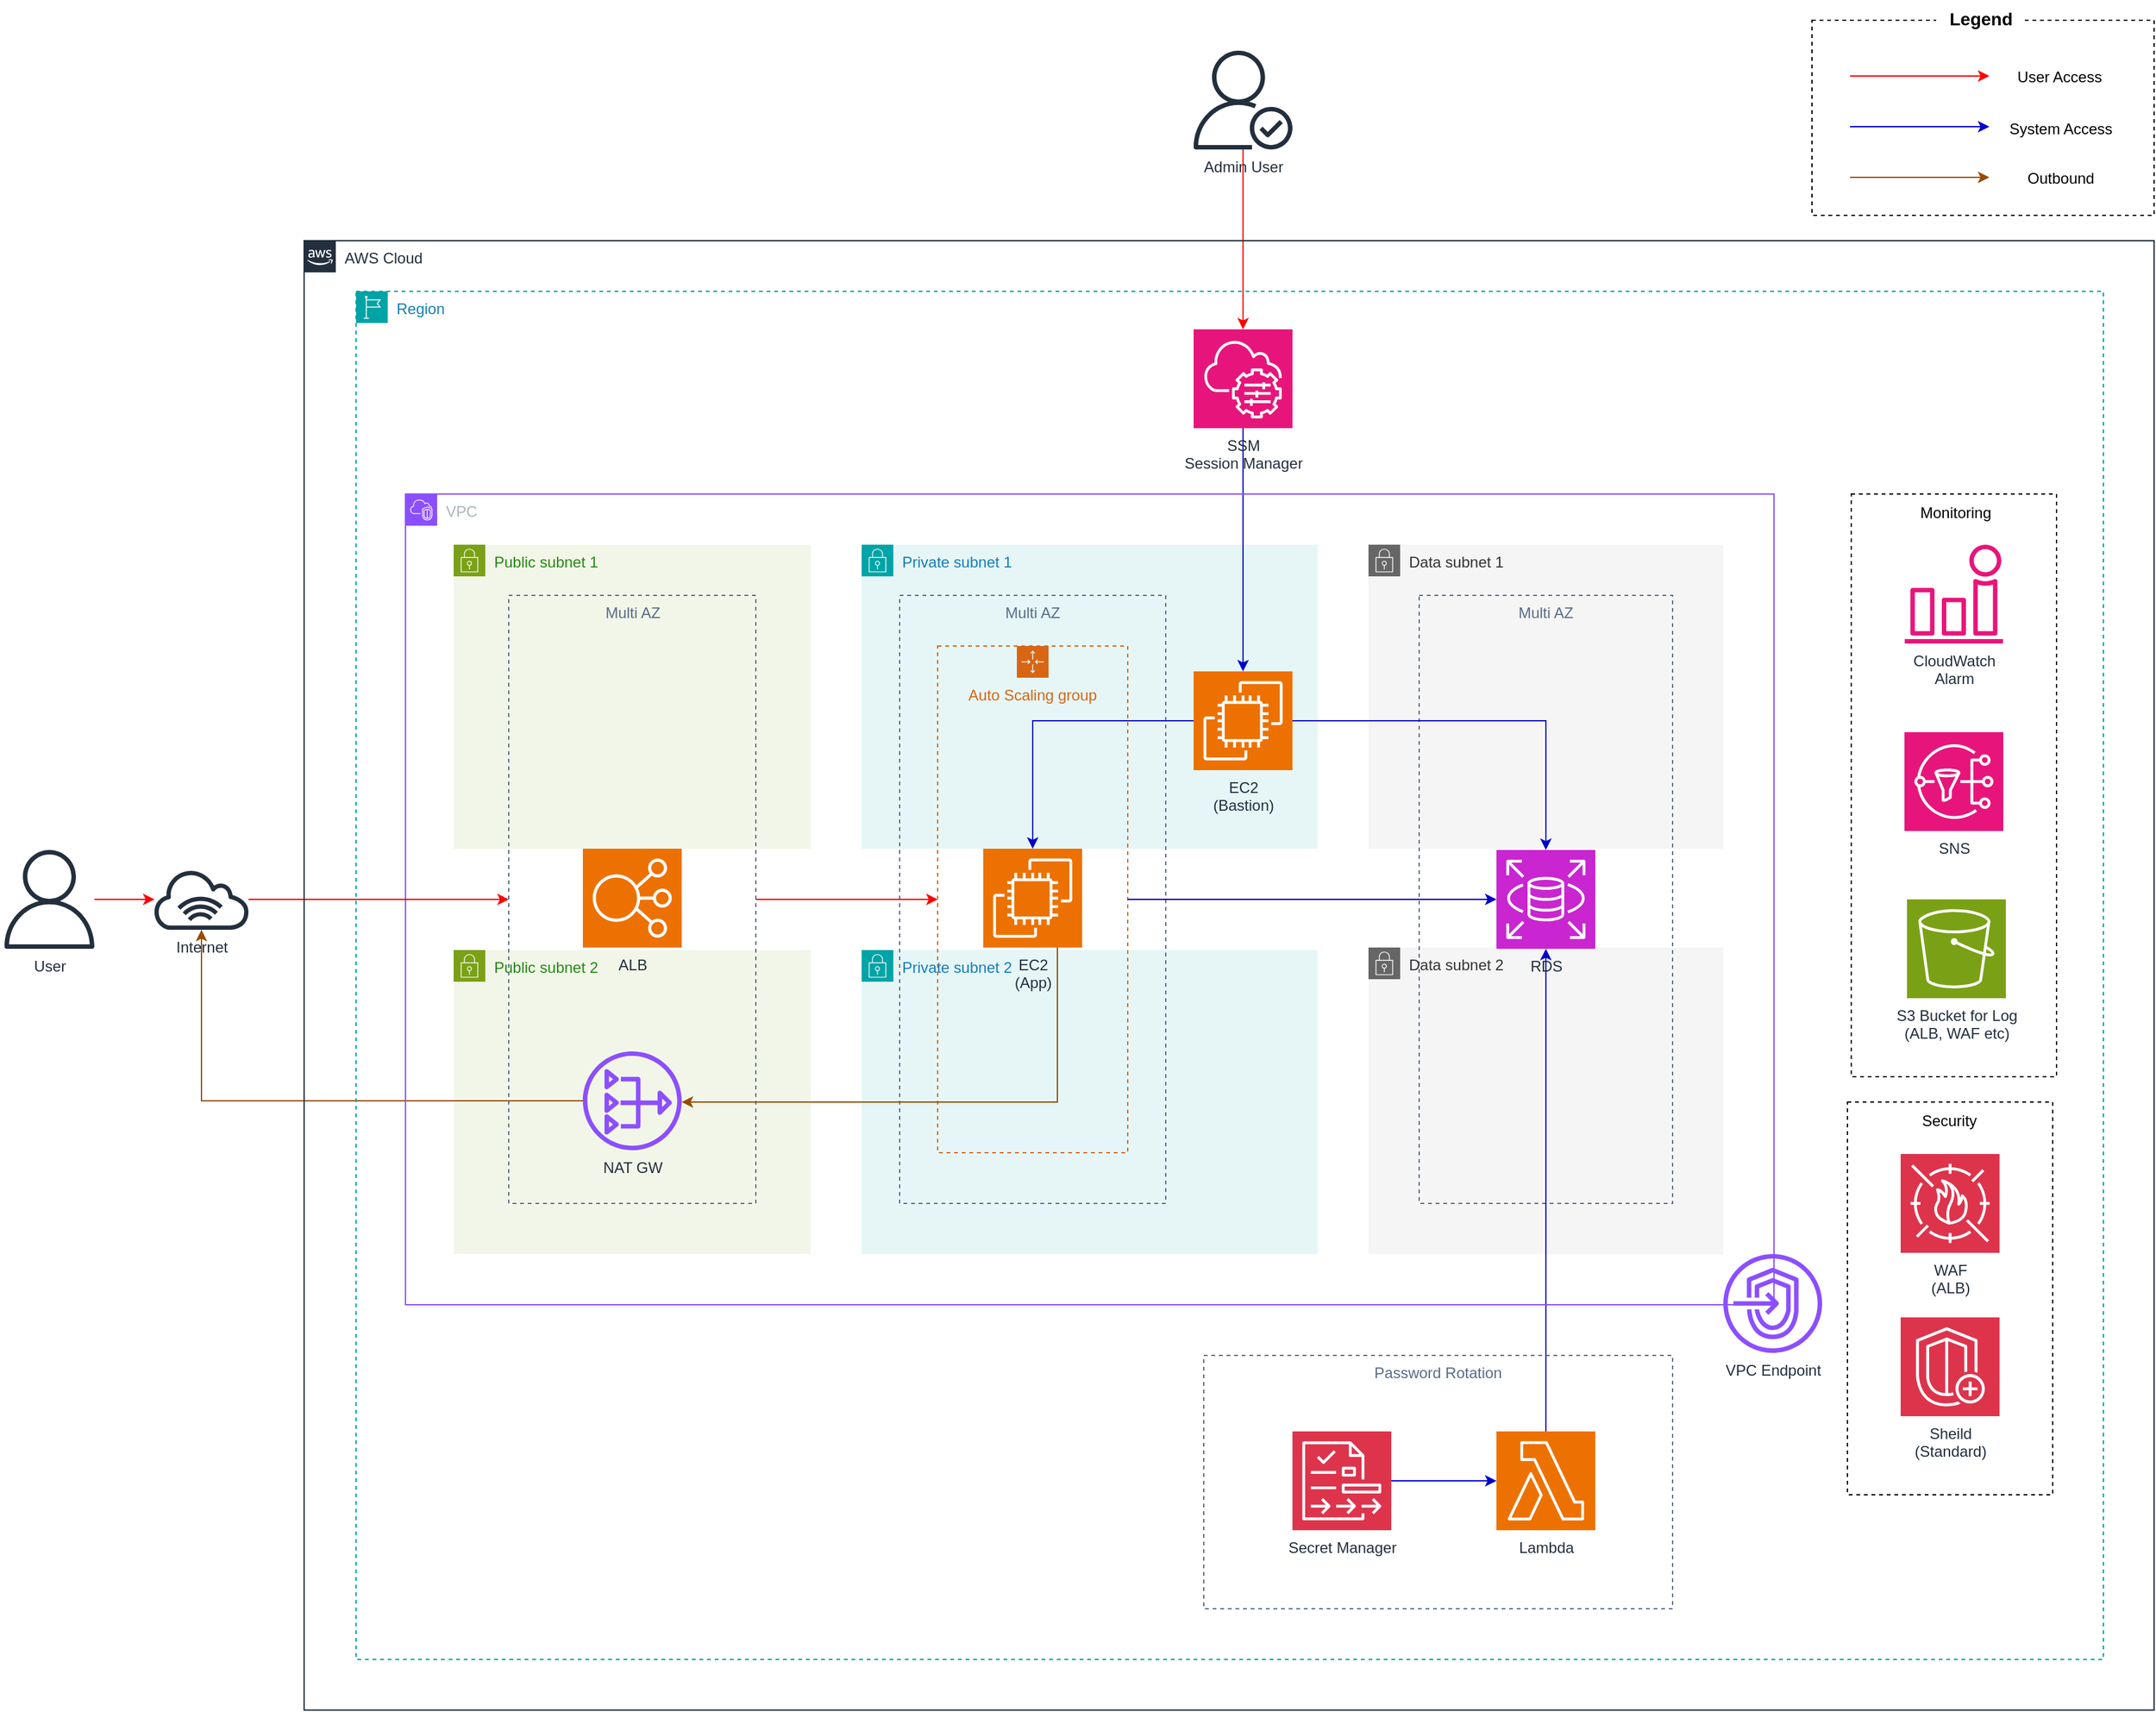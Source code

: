 <mxfile version="24.7.5">
  <diagram name="Page-1" id="f43I4VmvXR4XyUdg4blX">
    <mxGraphModel dx="2074" dy="1196" grid="1" gridSize="10" guides="1" tooltips="1" connect="1" arrows="1" fold="1" page="1" pageScale="1" pageWidth="1169" pageHeight="1654" math="0" shadow="0">
      <root>
        <mxCell id="0" />
        <mxCell id="1" parent="0" />
        <mxCell id="BjHyXYwisQZvtlPWEJ-S-5" value="Public subnet 1" style="points=[[0,0],[0.25,0],[0.5,0],[0.75,0],[1,0],[1,0.25],[1,0.5],[1,0.75],[1,1],[0.75,1],[0.5,1],[0.25,1],[0,1],[0,0.75],[0,0.5],[0,0.25]];outlineConnect=0;gradientColor=none;html=1;whiteSpace=wrap;fontSize=12;fontStyle=0;container=1;pointerEvents=0;collapsible=0;recursiveResize=0;shape=mxgraph.aws4.group;grIcon=mxgraph.aws4.group_security_group;grStroke=0;strokeColor=#7AA116;fillColor=#F2F6E8;verticalAlign=top;align=left;spacingLeft=30;fontColor=#248814;dashed=0;" parent="1" vertex="1">
          <mxGeometry x="378" y="520" width="282" height="240" as="geometry" />
        </mxCell>
        <mxCell id="BjHyXYwisQZvtlPWEJ-S-6" value="Public subnet 2" style="points=[[0,0],[0.25,0],[0.5,0],[0.75,0],[1,0],[1,0.25],[1,0.5],[1,0.75],[1,1],[0.75,1],[0.5,1],[0.25,1],[0,1],[0,0.75],[0,0.5],[0,0.25]];outlineConnect=0;gradientColor=none;html=1;whiteSpace=wrap;fontSize=12;fontStyle=0;container=1;pointerEvents=0;collapsible=0;recursiveResize=0;shape=mxgraph.aws4.group;grIcon=mxgraph.aws4.group_security_group;grStroke=0;strokeColor=#7AA116;fillColor=#F2F6E8;verticalAlign=top;align=left;spacingLeft=30;fontColor=#248814;dashed=0;" parent="1" vertex="1">
          <mxGeometry x="378" y="840" width="282" height="240" as="geometry" />
        </mxCell>
        <mxCell id="BjHyXYwisQZvtlPWEJ-S-7" value="Private subnet 1" style="points=[[0,0],[0.25,0],[0.5,0],[0.75,0],[1,0],[1,0.25],[1,0.5],[1,0.75],[1,1],[0.75,1],[0.5,1],[0.25,1],[0,1],[0,0.75],[0,0.5],[0,0.25]];outlineConnect=0;gradientColor=none;html=1;whiteSpace=wrap;fontSize=12;fontStyle=0;container=0;pointerEvents=0;collapsible=0;recursiveResize=0;shape=mxgraph.aws4.group;grIcon=mxgraph.aws4.group_security_group;grStroke=0;strokeColor=#00A4A6;fillColor=#E6F6F7;verticalAlign=top;align=left;spacingLeft=30;fontColor=#147EBA;dashed=0;" parent="1" vertex="1">
          <mxGeometry x="700" y="520" width="360" height="240" as="geometry" />
        </mxCell>
        <mxCell id="BjHyXYwisQZvtlPWEJ-S-8" value="Private subnet 2" style="points=[[0,0],[0.25,0],[0.5,0],[0.75,0],[1,0],[1,0.25],[1,0.5],[1,0.75],[1,1],[0.75,1],[0.5,1],[0.25,1],[0,1],[0,0.75],[0,0.5],[0,0.25]];outlineConnect=0;gradientColor=none;html=1;whiteSpace=wrap;fontSize=12;fontStyle=0;container=0;pointerEvents=0;collapsible=0;recursiveResize=0;shape=mxgraph.aws4.group;grIcon=mxgraph.aws4.group_security_group;grStroke=0;strokeColor=#00A4A6;fillColor=#E6F6F7;verticalAlign=top;align=left;spacingLeft=30;fontColor=#147EBA;dashed=0;" parent="1" vertex="1">
          <mxGeometry x="700" y="840" width="360" height="240" as="geometry" />
        </mxCell>
        <mxCell id="BjHyXYwisQZvtlPWEJ-S-4" value="Multi AZ" style="fillColor=none;strokeColor=#5A6C86;dashed=1;verticalAlign=top;fontStyle=0;fontColor=#5A6C86;whiteSpace=wrap;html=1;container=0;" parent="1" vertex="1">
          <mxGeometry x="730" y="560" width="210" height="480" as="geometry" />
        </mxCell>
        <mxCell id="BjHyXYwisQZvtlPWEJ-S-9" value="ALB" style="sketch=0;points=[[0,0,0],[0.25,0,0],[0.5,0,0],[0.75,0,0],[1,0,0],[0,1,0],[0.25,1,0],[0.5,1,0],[0.75,1,0],[1,1,0],[0,0.25,0],[0,0.5,0],[0,0.75,0],[1,0.25,0],[1,0.5,0],[1,0.75,0]];outlineConnect=0;fontColor=#232F3E;fillColor=#ED7100;strokeColor=#ffffff;dashed=0;verticalLabelPosition=bottom;verticalAlign=top;align=center;html=1;fontSize=12;fontStyle=0;aspect=fixed;shape=mxgraph.aws4.resourceIcon;resIcon=mxgraph.aws4.elastic_load_balancing;" parent="1" vertex="1">
          <mxGeometry x="480" y="760" width="78" height="78" as="geometry" />
        </mxCell>
        <mxCell id="BjHyXYwisQZvtlPWEJ-S-46" style="edgeStyle=orthogonalEdgeStyle;rounded=0;orthogonalLoop=1;jettySize=auto;html=1;entryX=0;entryY=0.5;entryDx=0;entryDy=0;strokeColor=#FF0000;" parent="1" source="BjHyXYwisQZvtlPWEJ-S-10" target="BjHyXYwisQZvtlPWEJ-S-11" edge="1">
          <mxGeometry relative="1" as="geometry" />
        </mxCell>
        <mxCell id="BjHyXYwisQZvtlPWEJ-S-10" value="Multi AZ" style="fillColor=none;strokeColor=#5A6C86;dashed=1;verticalAlign=top;fontStyle=0;fontColor=#5A6C86;whiteSpace=wrap;html=1;container=0;" parent="1" vertex="1">
          <mxGeometry x="421.5" y="560" width="195" height="480" as="geometry" />
        </mxCell>
        <mxCell id="BjHyXYwisQZvtlPWEJ-S-11" value="Auto Scaling group" style="points=[[0,0],[0.25,0],[0.5,0],[0.75,0],[1,0],[1,0.25],[1,0.5],[1,0.75],[1,1],[0.75,1],[0.5,1],[0.25,1],[0,1],[0,0.75],[0,0.5],[0,0.25]];outlineConnect=0;gradientColor=none;html=1;whiteSpace=wrap;fontSize=12;fontStyle=0;container=1;pointerEvents=0;collapsible=0;recursiveResize=0;shape=mxgraph.aws4.groupCenter;grIcon=mxgraph.aws4.group_auto_scaling_group;grStroke=1;strokeColor=#D86613;fillColor=none;verticalAlign=top;align=center;fontColor=#D86613;dashed=1;spacingTop=25;" parent="1" vertex="1">
          <mxGeometry x="760" y="600" width="150" height="400" as="geometry" />
        </mxCell>
        <mxCell id="BjHyXYwisQZvtlPWEJ-S-1" value="EC2&lt;div&gt;(App)&lt;/div&gt;" style="sketch=0;points=[[0,0,0],[0.25,0,0],[0.5,0,0],[0.75,0,0],[1,0,0],[0,1,0],[0.25,1,0],[0.5,1,0],[0.75,1,0],[1,1,0],[0,0.25,0],[0,0.5,0],[0,0.75,0],[1,0.25,0],[1,0.5,0],[1,0.75,0]];outlineConnect=0;fontColor=#232F3E;fillColor=#ED7100;strokeColor=#ffffff;dashed=0;verticalLabelPosition=bottom;verticalAlign=top;align=center;html=1;fontSize=12;fontStyle=0;aspect=fixed;shape=mxgraph.aws4.resourceIcon;resIcon=mxgraph.aws4.ec2;" parent="BjHyXYwisQZvtlPWEJ-S-11" vertex="1">
          <mxGeometry x="36" y="160" width="78" height="78" as="geometry" />
        </mxCell>
        <mxCell id="BjHyXYwisQZvtlPWEJ-S-13" value="Data subnet 1" style="points=[[0,0],[0.25,0],[0.5,0],[0.75,0],[1,0],[1,0.25],[1,0.5],[1,0.75],[1,1],[0.75,1],[0.5,1],[0.25,1],[0,1],[0,0.75],[0,0.5],[0,0.25]];outlineConnect=0;html=1;whiteSpace=wrap;fontSize=12;fontStyle=0;container=1;pointerEvents=0;collapsible=0;recursiveResize=0;shape=mxgraph.aws4.group;grIcon=mxgraph.aws4.group_security_group;grStroke=0;strokeColor=#666666;fillColor=#f5f5f5;verticalAlign=top;align=left;spacingLeft=30;fontColor=#333333;dashed=0;" parent="1" vertex="1">
          <mxGeometry x="1100" y="520" width="280" height="240" as="geometry" />
        </mxCell>
        <mxCell id="BjHyXYwisQZvtlPWEJ-S-14" value="Data subnet 2" style="points=[[0,0],[0.25,0],[0.5,0],[0.75,0],[1,0],[1,0.25],[1,0.5],[1,0.75],[1,1],[0.75,1],[0.5,1],[0.25,1],[0,1],[0,0.75],[0,0.5],[0,0.25]];outlineConnect=0;html=1;whiteSpace=wrap;fontSize=12;fontStyle=0;container=1;pointerEvents=0;collapsible=0;recursiveResize=0;shape=mxgraph.aws4.group;grIcon=mxgraph.aws4.group_security_group;grStroke=0;strokeColor=#666666;fillColor=#f5f5f5;verticalAlign=top;align=left;spacingLeft=30;fontColor=#333333;dashed=0;" parent="1" vertex="1">
          <mxGeometry x="1100" y="838" width="280" height="242" as="geometry" />
        </mxCell>
        <mxCell id="BjHyXYwisQZvtlPWEJ-S-15" value="Multi AZ" style="fillColor=none;strokeColor=#5A6C86;dashed=1;verticalAlign=top;fontStyle=0;fontColor=#5A6C86;whiteSpace=wrap;html=1;container=0;" parent="1" vertex="1">
          <mxGeometry x="1140" y="560" width="200" height="480" as="geometry" />
        </mxCell>
        <mxCell id="BjHyXYwisQZvtlPWEJ-S-16" value="RDS" style="sketch=0;points=[[0,0,0],[0.25,0,0],[0.5,0,0],[0.75,0,0],[1,0,0],[0,1,0],[0.25,1,0],[0.5,1,0],[0.75,1,0],[1,1,0],[0,0.25,0],[0,0.5,0],[0,0.75,0],[1,0.25,0],[1,0.5,0],[1,0.75,0]];outlineConnect=0;fontColor=#232F3E;fillColor=#C925D1;strokeColor=#ffffff;dashed=0;verticalLabelPosition=bottom;verticalAlign=top;align=center;html=1;fontSize=12;fontStyle=0;aspect=fixed;shape=mxgraph.aws4.resourceIcon;resIcon=mxgraph.aws4.rds;" parent="1" vertex="1">
          <mxGeometry x="1201" y="761" width="78" height="78" as="geometry" />
        </mxCell>
        <mxCell id="BjHyXYwisQZvtlPWEJ-S-19" style="edgeStyle=orthogonalEdgeStyle;rounded=0;orthogonalLoop=1;jettySize=auto;html=1;strokeColor=#0000CC;" parent="1" source="BjHyXYwisQZvtlPWEJ-S-17" target="BjHyXYwisQZvtlPWEJ-S-18" edge="1">
          <mxGeometry relative="1" as="geometry" />
        </mxCell>
        <mxCell id="BjHyXYwisQZvtlPWEJ-S-17" value="Secret Manager" style="sketch=0;points=[[0,0,0],[0.25,0,0],[0.5,0,0],[0.75,0,0],[1,0,0],[0,1,0],[0.25,1,0],[0.5,1,0],[0.75,1,0],[1,1,0],[0,0.25,0],[0,0.5,0],[0,0.75,0],[1,0.25,0],[1,0.5,0],[1,0.75,0]];outlineConnect=0;fontColor=#232F3E;fillColor=#DD344C;strokeColor=#ffffff;dashed=0;verticalLabelPosition=bottom;verticalAlign=top;align=center;html=1;fontSize=12;fontStyle=0;aspect=fixed;shape=mxgraph.aws4.resourceIcon;resIcon=mxgraph.aws4.audit_manager;" parent="1" vertex="1">
          <mxGeometry x="1040" y="1220" width="78" height="78" as="geometry" />
        </mxCell>
        <mxCell id="BjHyXYwisQZvtlPWEJ-S-18" value="Lambda" style="sketch=0;points=[[0,0,0],[0.25,0,0],[0.5,0,0],[0.75,0,0],[1,0,0],[0,1,0],[0.25,1,0],[0.5,1,0],[0.75,1,0],[1,1,0],[0,0.25,0],[0,0.5,0],[0,0.75,0],[1,0.25,0],[1,0.5,0],[1,0.75,0]];outlineConnect=0;fontColor=#232F3E;fillColor=#ED7100;strokeColor=#ffffff;dashed=0;verticalLabelPosition=bottom;verticalAlign=top;align=center;html=1;fontSize=12;fontStyle=0;aspect=fixed;shape=mxgraph.aws4.resourceIcon;resIcon=mxgraph.aws4.lambda;" parent="1" vertex="1">
          <mxGeometry x="1201" y="1220" width="78" height="78" as="geometry" />
        </mxCell>
        <mxCell id="BjHyXYwisQZvtlPWEJ-S-20" style="edgeStyle=orthogonalEdgeStyle;rounded=0;orthogonalLoop=1;jettySize=auto;html=1;entryX=0.5;entryY=1;entryDx=0;entryDy=0;entryPerimeter=0;strokeColor=#0000CC;" parent="1" source="BjHyXYwisQZvtlPWEJ-S-18" target="BjHyXYwisQZvtlPWEJ-S-16" edge="1">
          <mxGeometry relative="1" as="geometry" />
        </mxCell>
        <mxCell id="BjHyXYwisQZvtlPWEJ-S-21" value="Password Rotation" style="fillColor=none;strokeColor=#5A6C86;dashed=1;verticalAlign=top;fontStyle=0;fontColor=#5A6C86;whiteSpace=wrap;html=1;container=0;" parent="1" vertex="1">
          <mxGeometry x="970" y="1160" width="370" height="200" as="geometry" />
        </mxCell>
        <mxCell id="BjHyXYwisQZvtlPWEJ-S-49" style="edgeStyle=orthogonalEdgeStyle;rounded=0;orthogonalLoop=1;jettySize=auto;html=1;strokeColor=#0000CC;" parent="1" source="BjHyXYwisQZvtlPWEJ-S-22" target="BjHyXYwisQZvtlPWEJ-S-16" edge="1">
          <mxGeometry relative="1" as="geometry" />
        </mxCell>
        <mxCell id="BjHyXYwisQZvtlPWEJ-S-50" style="edgeStyle=orthogonalEdgeStyle;rounded=0;orthogonalLoop=1;jettySize=auto;html=1;strokeColor=#0000CC;" parent="1" source="BjHyXYwisQZvtlPWEJ-S-22" target="BjHyXYwisQZvtlPWEJ-S-1" edge="1">
          <mxGeometry relative="1" as="geometry" />
        </mxCell>
        <mxCell id="BjHyXYwisQZvtlPWEJ-S-22" value="EC2&lt;div&gt;(Bastion)&lt;/div&gt;" style="sketch=0;points=[[0,0,0],[0.25,0,0],[0.5,0,0],[0.75,0,0],[1,0,0],[0,1,0],[0.25,1,0],[0.5,1,0],[0.75,1,0],[1,1,0],[0,0.25,0],[0,0.5,0],[0,0.75,0],[1,0.25,0],[1,0.5,0],[1,0.75,0]];outlineConnect=0;fontColor=#232F3E;fillColor=#ED7100;strokeColor=#ffffff;dashed=0;verticalLabelPosition=bottom;verticalAlign=top;align=center;html=1;fontSize=12;fontStyle=0;aspect=fixed;shape=mxgraph.aws4.resourceIcon;resIcon=mxgraph.aws4.ec2;" parent="1" vertex="1">
          <mxGeometry x="962" y="620" width="78" height="78" as="geometry" />
        </mxCell>
        <mxCell id="BjHyXYwisQZvtlPWEJ-S-23" value="CloudWatch&lt;div&gt;Alarm&lt;/div&gt;" style="sketch=0;outlineConnect=0;fontColor=#232F3E;gradientColor=none;fillColor=#E7157B;strokeColor=none;dashed=0;verticalLabelPosition=bottom;verticalAlign=top;align=center;html=1;fontSize=12;fontStyle=0;aspect=fixed;pointerEvents=1;shape=mxgraph.aws4.alarm;" parent="1" vertex="1">
          <mxGeometry x="1523" y="520" width="78" height="78" as="geometry" />
        </mxCell>
        <mxCell id="BjHyXYwisQZvtlPWEJ-S-25" value="SNS" style="sketch=0;points=[[0,0,0],[0.25,0,0],[0.5,0,0],[0.75,0,0],[1,0,0],[0,1,0],[0.25,1,0],[0.5,1,0],[0.75,1,0],[1,1,0],[0,0.25,0],[0,0.5,0],[0,0.75,0],[1,0.25,0],[1,0.5,0],[1,0.75,0]];outlineConnect=0;fontColor=#232F3E;fillColor=#E7157B;strokeColor=#ffffff;dashed=0;verticalLabelPosition=bottom;verticalAlign=top;align=center;html=1;fontSize=12;fontStyle=0;aspect=fixed;shape=mxgraph.aws4.resourceIcon;resIcon=mxgraph.aws4.sns;" parent="1" vertex="1">
          <mxGeometry x="1523" y="668" width="78" height="78" as="geometry" />
        </mxCell>
        <mxCell id="BjHyXYwisQZvtlPWEJ-S-47" style="edgeStyle=orthogonalEdgeStyle;rounded=0;orthogonalLoop=1;jettySize=auto;html=1;strokeColor=#994C00;" parent="1" source="BjHyXYwisQZvtlPWEJ-S-26" target="BjHyXYwisQZvtlPWEJ-S-39" edge="1">
          <mxGeometry relative="1" as="geometry" />
        </mxCell>
        <mxCell id="BjHyXYwisQZvtlPWEJ-S-26" value="NAT GW" style="sketch=0;outlineConnect=0;fontColor=#232F3E;gradientColor=none;fillColor=#8C4FFF;strokeColor=none;dashed=0;verticalLabelPosition=bottom;verticalAlign=top;align=center;html=1;fontSize=12;fontStyle=0;aspect=fixed;pointerEvents=1;shape=mxgraph.aws4.nat_gateway;" parent="1" vertex="1">
          <mxGeometry x="480" y="920" width="78" height="78" as="geometry" />
        </mxCell>
        <mxCell id="BjHyXYwisQZvtlPWEJ-S-27" value="" style="rounded=0;whiteSpace=wrap;html=1;fillColor=none;dashed=1;" parent="1" vertex="1">
          <mxGeometry x="1481" y="480" width="162" height="460" as="geometry" />
        </mxCell>
        <mxCell id="BjHyXYwisQZvtlPWEJ-S-28" value="Monitoring" style="text;html=1;align=center;verticalAlign=middle;resizable=0;points=[];autosize=1;strokeColor=none;fillColor=none;" parent="1" vertex="1">
          <mxGeometry x="1523" y="480" width="80" height="30" as="geometry" />
        </mxCell>
        <mxCell id="BjHyXYwisQZvtlPWEJ-S-29" value="S3 Bucket for Log&lt;div&gt;(ALB, WAF etc)&lt;/div&gt;" style="sketch=0;points=[[0,0,0],[0.25,0,0],[0.5,0,0],[0.75,0,0],[1,0,0],[0,1,0],[0.25,1,0],[0.5,1,0],[0.75,1,0],[1,1,0],[0,0.25,0],[0,0.5,0],[0,0.75,0],[1,0.25,0],[1,0.5,0],[1,0.75,0]];outlineConnect=0;fontColor=#232F3E;fillColor=#7AA116;strokeColor=#ffffff;dashed=0;verticalLabelPosition=bottom;verticalAlign=top;align=center;html=1;fontSize=12;fontStyle=0;aspect=fixed;shape=mxgraph.aws4.resourceIcon;resIcon=mxgraph.aws4.s3;" parent="1" vertex="1">
          <mxGeometry x="1525" y="800" width="78" height="78" as="geometry" />
        </mxCell>
        <mxCell id="BjHyXYwisQZvtlPWEJ-S-32" style="edgeStyle=orthogonalEdgeStyle;rounded=0;orthogonalLoop=1;jettySize=auto;html=1;strokeColor=#0000CC;" parent="1" source="BjHyXYwisQZvtlPWEJ-S-31" target="BjHyXYwisQZvtlPWEJ-S-22" edge="1">
          <mxGeometry relative="1" as="geometry" />
        </mxCell>
        <mxCell id="BjHyXYwisQZvtlPWEJ-S-31" value="SSM&lt;div&gt;Session Manager&lt;/div&gt;" style="sketch=0;points=[[0,0,0],[0.25,0,0],[0.5,0,0],[0.75,0,0],[1,0,0],[0,1,0],[0.25,1,0],[0.5,1,0],[0.75,1,0],[1,1,0],[0,0.25,0],[0,0.5,0],[0,0.75,0],[1,0.25,0],[1,0.5,0],[1,0.75,0]];points=[[0,0,0],[0.25,0,0],[0.5,0,0],[0.75,0,0],[1,0,0],[0,1,0],[0.25,1,0],[0.5,1,0],[0.75,1,0],[1,1,0],[0,0.25,0],[0,0.5,0],[0,0.75,0],[1,0.25,0],[1,0.5,0],[1,0.75,0]];outlineConnect=0;fontColor=#232F3E;fillColor=#E7157B;strokeColor=#ffffff;dashed=0;verticalLabelPosition=bottom;verticalAlign=top;align=center;html=1;fontSize=12;fontStyle=0;aspect=fixed;shape=mxgraph.aws4.resourceIcon;resIcon=mxgraph.aws4.systems_manager;" parent="1" vertex="1">
          <mxGeometry x="962" y="350" width="78" height="78" as="geometry" />
        </mxCell>
        <mxCell id="BjHyXYwisQZvtlPWEJ-S-33" value="VPC Endpoint" style="sketch=0;outlineConnect=0;fontColor=#232F3E;gradientColor=none;fillColor=#8C4FFF;strokeColor=none;dashed=0;verticalLabelPosition=bottom;verticalAlign=top;align=center;html=1;fontSize=12;fontStyle=0;aspect=fixed;pointerEvents=1;shape=mxgraph.aws4.endpoints;" parent="1" vertex="1">
          <mxGeometry x="1380" y="1080" width="78" height="78" as="geometry" />
        </mxCell>
        <mxCell id="BjHyXYwisQZvtlPWEJ-S-35" value="Region" style="points=[[0,0],[0.25,0],[0.5,0],[0.75,0],[1,0],[1,0.25],[1,0.5],[1,0.75],[1,1],[0.75,1],[0.5,1],[0.25,1],[0,1],[0,0.75],[0,0.5],[0,0.25]];outlineConnect=0;gradientColor=none;html=1;whiteSpace=wrap;fontSize=12;fontStyle=0;container=1;pointerEvents=0;collapsible=0;recursiveResize=0;shape=mxgraph.aws4.group;grIcon=mxgraph.aws4.group_region;strokeColor=#00A4A6;fillColor=none;verticalAlign=top;align=left;spacingLeft=30;fontColor=#147EBA;dashed=1;" parent="1" vertex="1">
          <mxGeometry x="301" y="320" width="1379" height="1080" as="geometry" />
        </mxCell>
        <mxCell id="BjHyXYwisQZvtlPWEJ-S-36" value="VPC" style="points=[[0,0],[0.25,0],[0.5,0],[0.75,0],[1,0],[1,0.25],[1,0.5],[1,0.75],[1,1],[0.75,1],[0.5,1],[0.25,1],[0,1],[0,0.75],[0,0.5],[0,0.25]];outlineConnect=0;gradientColor=none;html=1;whiteSpace=wrap;fontSize=12;fontStyle=0;container=1;pointerEvents=0;collapsible=0;recursiveResize=0;shape=mxgraph.aws4.group;grIcon=mxgraph.aws4.group_vpc2;strokeColor=#8C4FFF;fillColor=none;verticalAlign=top;align=left;spacingLeft=30;fontColor=#AAB7B8;dashed=0;" parent="1" vertex="1">
          <mxGeometry x="340" y="480" width="1080" height="640" as="geometry" />
        </mxCell>
        <mxCell id="BjHyXYwisQZvtlPWEJ-S-37" style="edgeStyle=orthogonalEdgeStyle;rounded=0;orthogonalLoop=1;jettySize=auto;html=1;exitX=0.75;exitY=1;exitDx=0;exitDy=0;exitPerimeter=0;strokeColor=#994C00;" parent="1" source="BjHyXYwisQZvtlPWEJ-S-1" target="BjHyXYwisQZvtlPWEJ-S-26" edge="1">
          <mxGeometry relative="1" as="geometry">
            <Array as="points">
              <mxPoint x="855" y="960" />
            </Array>
          </mxGeometry>
        </mxCell>
        <mxCell id="BjHyXYwisQZvtlPWEJ-S-38" style="edgeStyle=orthogonalEdgeStyle;rounded=0;orthogonalLoop=1;jettySize=auto;html=1;exitX=1;exitY=0.5;exitDx=0;exitDy=0;strokeColor=#0000CC;" parent="1" source="BjHyXYwisQZvtlPWEJ-S-11" target="BjHyXYwisQZvtlPWEJ-S-16" edge="1">
          <mxGeometry relative="1" as="geometry" />
        </mxCell>
        <mxCell id="BjHyXYwisQZvtlPWEJ-S-45" style="edgeStyle=orthogonalEdgeStyle;rounded=0;orthogonalLoop=1;jettySize=auto;html=1;entryX=0;entryY=0.5;entryDx=0;entryDy=0;strokeColor=#FF0000;" parent="1" source="BjHyXYwisQZvtlPWEJ-S-39" target="BjHyXYwisQZvtlPWEJ-S-10" edge="1">
          <mxGeometry relative="1" as="geometry" />
        </mxCell>
        <mxCell id="BjHyXYwisQZvtlPWEJ-S-39" value="Internet" style="sketch=0;outlineConnect=0;fontColor=#232F3E;gradientColor=none;fillColor=#232F3D;strokeColor=none;dashed=0;verticalLabelPosition=bottom;verticalAlign=top;align=center;html=1;fontSize=12;fontStyle=0;aspect=fixed;pointerEvents=1;shape=mxgraph.aws4.internet_alt1;" parent="1" vertex="1">
          <mxGeometry x="140" y="776" width="78" height="48" as="geometry" />
        </mxCell>
        <mxCell id="BjHyXYwisQZvtlPWEJ-S-44" style="edgeStyle=orthogonalEdgeStyle;rounded=0;orthogonalLoop=1;jettySize=auto;html=1;strokeColor=#FF0000;" parent="1" source="BjHyXYwisQZvtlPWEJ-S-40" target="BjHyXYwisQZvtlPWEJ-S-39" edge="1">
          <mxGeometry relative="1" as="geometry">
            <mxPoint x="141.919" y="808" as="targetPoint" />
          </mxGeometry>
        </mxCell>
        <mxCell id="BjHyXYwisQZvtlPWEJ-S-40" value="User" style="sketch=0;outlineConnect=0;fontColor=#232F3E;gradientColor=none;fillColor=#232F3D;strokeColor=none;dashed=0;verticalLabelPosition=bottom;verticalAlign=top;align=center;html=1;fontSize=12;fontStyle=0;aspect=fixed;pointerEvents=1;shape=mxgraph.aws4.user;" parent="1" vertex="1">
          <mxGeometry x="20" y="761" width="78" height="78" as="geometry" />
        </mxCell>
        <mxCell id="BjHyXYwisQZvtlPWEJ-S-42" style="edgeStyle=orthogonalEdgeStyle;rounded=0;orthogonalLoop=1;jettySize=auto;html=1;strokeColor=#FF0000;" parent="1" source="BjHyXYwisQZvtlPWEJ-S-41" target="BjHyXYwisQZvtlPWEJ-S-31" edge="1">
          <mxGeometry relative="1" as="geometry">
            <mxPoint x="901" y="218" as="sourcePoint" />
            <mxPoint x="1001" y="330" as="targetPoint" />
          </mxGeometry>
        </mxCell>
        <mxCell id="BjHyXYwisQZvtlPWEJ-S-41" value="Admin User" style="sketch=0;outlineConnect=0;fontColor=#232F3E;gradientColor=none;fillColor=#232F3D;strokeColor=none;dashed=0;verticalLabelPosition=bottom;verticalAlign=top;align=center;html=1;fontSize=12;fontStyle=0;aspect=fixed;pointerEvents=1;shape=mxgraph.aws4.authenticated_user;" parent="1" vertex="1">
          <mxGeometry x="962" y="130" width="78" height="78" as="geometry" />
        </mxCell>
        <mxCell id="BjHyXYwisQZvtlPWEJ-S-43" value="AWS Cloud" style="points=[[0,0],[0.25,0],[0.5,0],[0.75,0],[1,0],[1,0.25],[1,0.5],[1,0.75],[1,1],[0.75,1],[0.5,1],[0.25,1],[0,1],[0,0.75],[0,0.5],[0,0.25]];outlineConnect=0;gradientColor=none;html=1;whiteSpace=wrap;fontSize=12;fontStyle=0;container=1;pointerEvents=0;collapsible=0;recursiveResize=0;shape=mxgraph.aws4.group;grIcon=mxgraph.aws4.group_aws_cloud_alt;strokeColor=#232F3E;fillColor=none;verticalAlign=top;align=left;spacingLeft=30;fontColor=#232F3E;dashed=0;" parent="1" vertex="1">
          <mxGeometry x="260" y="280" width="1460" height="1160" as="geometry" />
        </mxCell>
        <mxCell id="BjHyXYwisQZvtlPWEJ-S-48" value="" style="rounded=0;whiteSpace=wrap;html=1;fillColor=none;dashed=1;" parent="1" vertex="1">
          <mxGeometry x="1450" y="106" width="270" height="154" as="geometry" />
        </mxCell>
        <mxCell id="BjHyXYwisQZvtlPWEJ-S-51" value="" style="endArrow=classic;html=1;rounded=0;strokeColor=#FF0000;" parent="1" edge="1">
          <mxGeometry width="50" height="50" relative="1" as="geometry">
            <mxPoint x="1480" y="150" as="sourcePoint" />
            <mxPoint x="1590" y="150" as="targetPoint" />
          </mxGeometry>
        </mxCell>
        <mxCell id="BjHyXYwisQZvtlPWEJ-S-52" value="" style="endArrow=classic;html=1;rounded=0;strokeColor=#0000CC;" parent="1" edge="1">
          <mxGeometry width="50" height="50" relative="1" as="geometry">
            <mxPoint x="1480" y="190" as="sourcePoint" />
            <mxPoint x="1590" y="190" as="targetPoint" />
          </mxGeometry>
        </mxCell>
        <mxCell id="BjHyXYwisQZvtlPWEJ-S-53" value="" style="endArrow=classic;html=1;rounded=0;strokeColor=#994C00;" parent="1" edge="1">
          <mxGeometry width="50" height="50" relative="1" as="geometry">
            <mxPoint x="1480" y="230" as="sourcePoint" />
            <mxPoint x="1590" y="230" as="targetPoint" />
          </mxGeometry>
        </mxCell>
        <mxCell id="BjHyXYwisQZvtlPWEJ-S-54" value="User Access" style="text;html=1;align=center;verticalAlign=middle;resizable=0;points=[];autosize=1;strokeColor=none;fillColor=none;" parent="1" vertex="1">
          <mxGeometry x="1600" y="136" width="90" height="30" as="geometry" />
        </mxCell>
        <mxCell id="BjHyXYwisQZvtlPWEJ-S-55" value="System Access" style="text;html=1;align=center;verticalAlign=middle;resizable=0;points=[];autosize=1;strokeColor=none;fillColor=none;" parent="1" vertex="1">
          <mxGeometry x="1596" y="177" width="100" height="30" as="geometry" />
        </mxCell>
        <mxCell id="BjHyXYwisQZvtlPWEJ-S-56" value="Outbound" style="text;html=1;align=center;verticalAlign=middle;resizable=0;points=[];autosize=1;strokeColor=none;fillColor=none;" parent="1" vertex="1">
          <mxGeometry x="1606" y="216" width="80" height="30" as="geometry" />
        </mxCell>
        <mxCell id="BjHyXYwisQZvtlPWEJ-S-57" value="Legend" style="text;html=1;align=center;verticalAlign=middle;resizable=0;points=[];autosize=1;strokeColor=none;fillColor=default;fontStyle=1;fontSize=14;" parent="1" vertex="1">
          <mxGeometry x="1548" y="90" width="70" height="30" as="geometry" />
        </mxCell>
        <mxCell id="zjOesYIfchFG14SJFBwx-1" value="WAF&lt;div&gt;(ALB)&lt;/div&gt;" style="sketch=0;points=[[0,0,0],[0.25,0,0],[0.5,0,0],[0.75,0,0],[1,0,0],[0,1,0],[0.25,1,0],[0.5,1,0],[0.75,1,0],[1,1,0],[0,0.25,0],[0,0.5,0],[0,0.75,0],[1,0.25,0],[1,0.5,0],[1,0.75,0]];outlineConnect=0;fontColor=#232F3E;fillColor=#DD344C;strokeColor=#ffffff;dashed=0;verticalLabelPosition=bottom;verticalAlign=top;align=center;html=1;fontSize=12;fontStyle=0;aspect=fixed;shape=mxgraph.aws4.resourceIcon;resIcon=mxgraph.aws4.waf;" vertex="1" parent="1">
          <mxGeometry x="1520" y="1001" width="78" height="78" as="geometry" />
        </mxCell>
        <mxCell id="zjOesYIfchFG14SJFBwx-2" value="Sheild&lt;div&gt;(Standard)&lt;/div&gt;" style="sketch=0;points=[[0,0,0],[0.25,0,0],[0.5,0,0],[0.75,0,0],[1,0,0],[0,1,0],[0.25,1,0],[0.5,1,0],[0.75,1,0],[1,1,0],[0,0.25,0],[0,0.5,0],[0,0.75,0],[1,0.25,0],[1,0.5,0],[1,0.75,0]];outlineConnect=0;fontColor=#232F3E;fillColor=#DD344C;strokeColor=#ffffff;dashed=0;verticalLabelPosition=bottom;verticalAlign=top;align=center;html=1;fontSize=12;fontStyle=0;aspect=fixed;shape=mxgraph.aws4.resourceIcon;resIcon=mxgraph.aws4.shield;" vertex="1" parent="1">
          <mxGeometry x="1520" y="1130" width="78" height="78" as="geometry" />
        </mxCell>
        <mxCell id="zjOesYIfchFG14SJFBwx-3" value="" style="rounded=0;whiteSpace=wrap;html=1;fillColor=none;dashed=1;" vertex="1" parent="1">
          <mxGeometry x="1478" y="960" width="162" height="310" as="geometry" />
        </mxCell>
        <mxCell id="zjOesYIfchFG14SJFBwx-4" value="Security" style="text;html=1;align=center;verticalAlign=middle;resizable=0;points=[];autosize=1;strokeColor=none;fillColor=none;" vertex="1" parent="1">
          <mxGeometry x="1523" y="960" width="70" height="30" as="geometry" />
        </mxCell>
      </root>
    </mxGraphModel>
  </diagram>
</mxfile>
